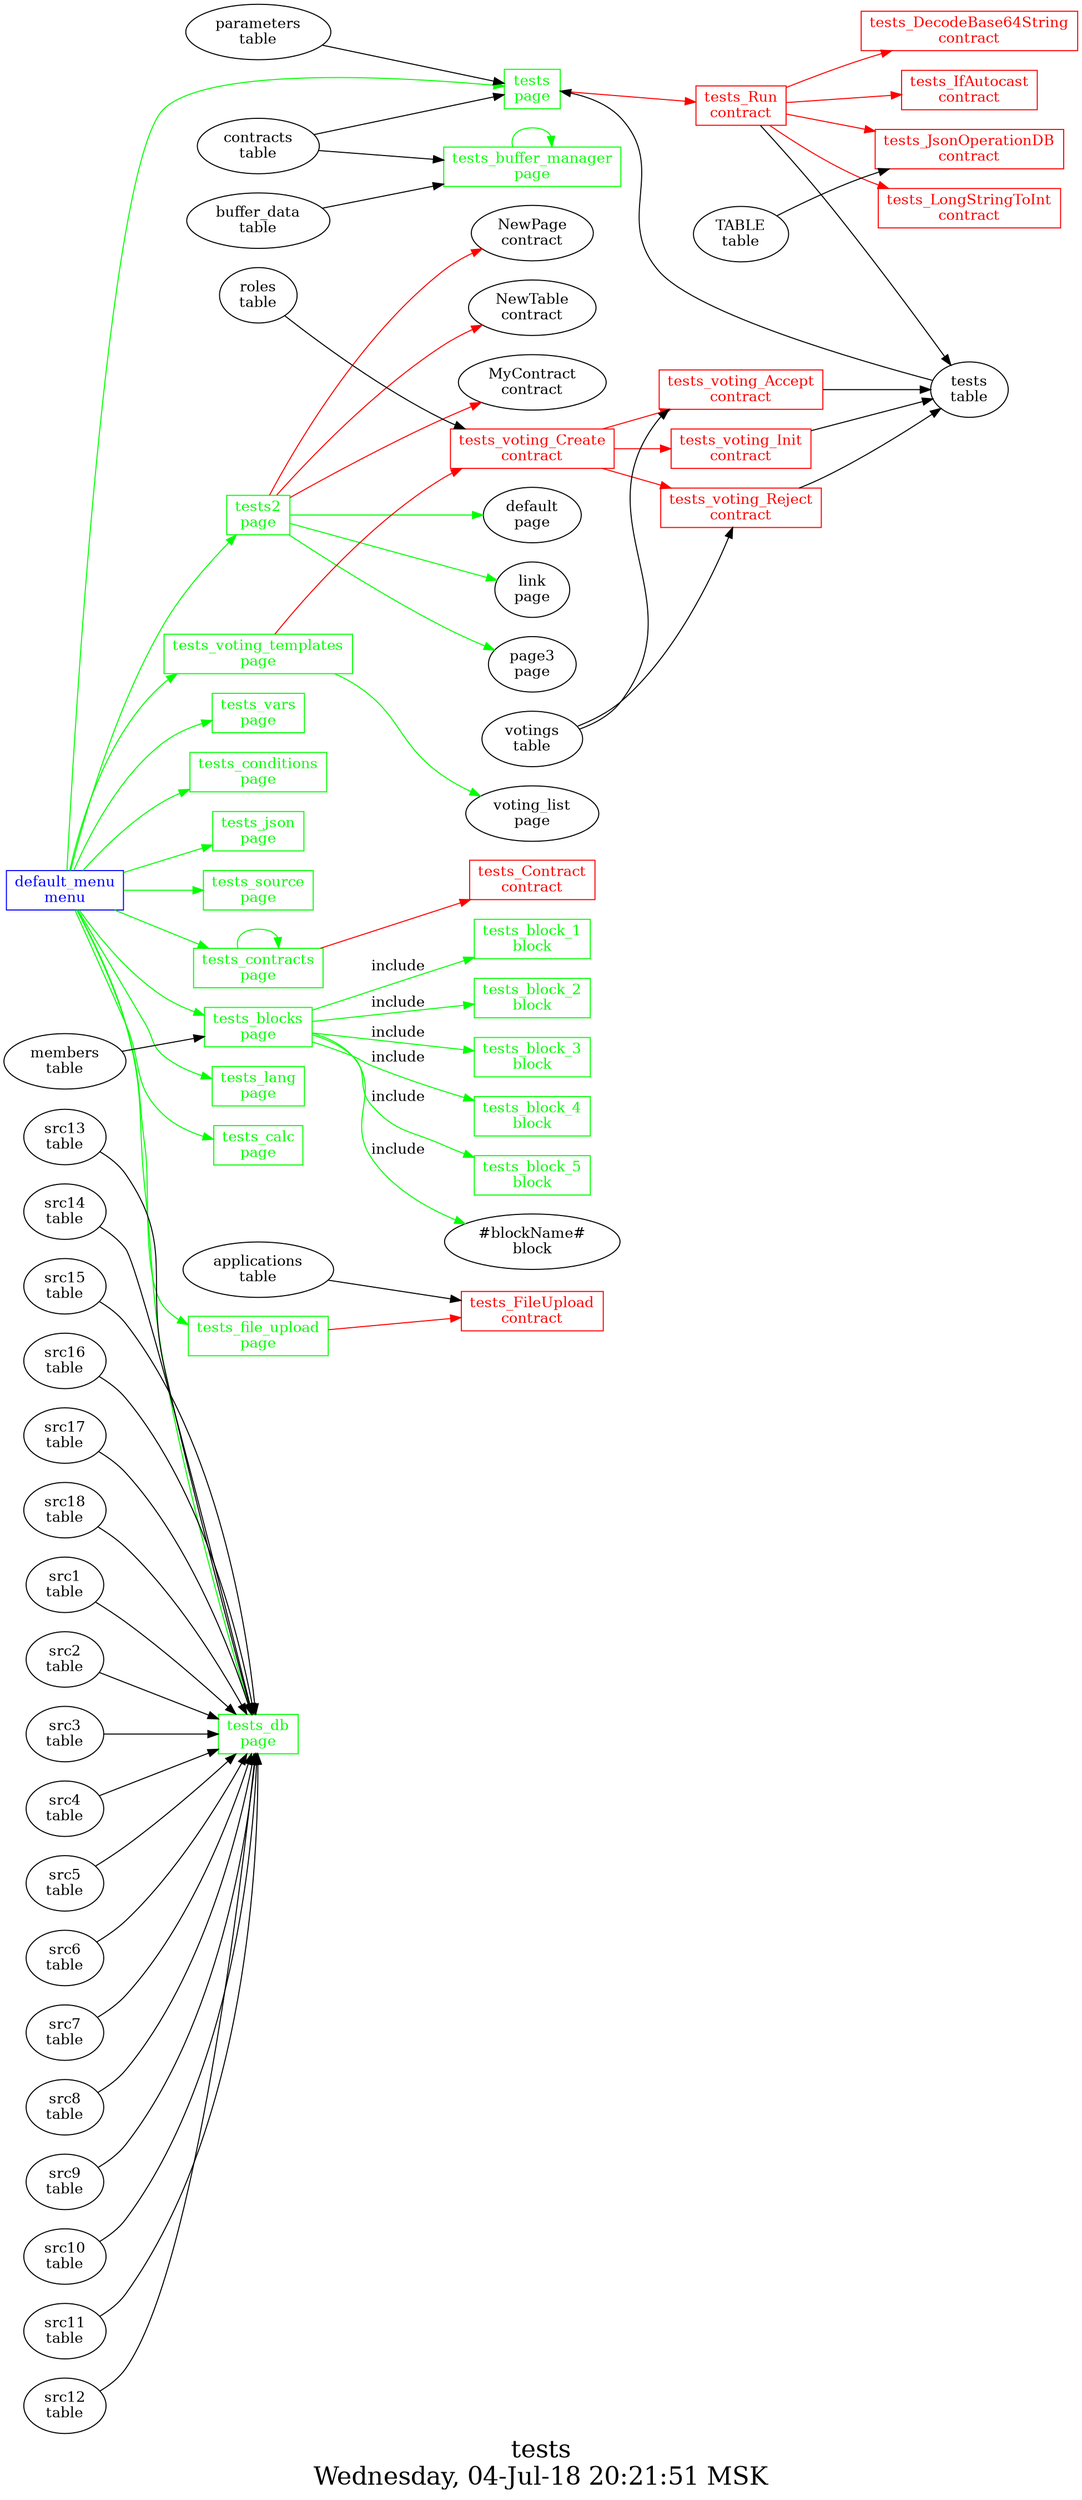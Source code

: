 digraph G {
graph [
  fontsize="24";
  label="tests\nWednesday, 04-Jul-18 20:21:51 MSK";
  nojustify=true;
  ordering=out;
  rankdir=LR;
  size="30";
];
"default_menu\nmenu" -> "tests\npage"  [ color=green ]
"default_menu\nmenu" -> "tests2\npage"  [ color=green ]
"default_menu\nmenu" -> "tests_voting_templates\npage"  [ color=green ]
"default_menu\nmenu" -> "tests_vars\npage"  [ color=green ]
"default_menu\nmenu" -> "tests_conditions\npage"  [ color=green ]
"default_menu\nmenu" -> "tests_json\npage"  [ color=green ]
"default_menu\nmenu" -> "tests_source\npage"  [ color=green ]
"default_menu\nmenu" -> "tests_contracts\npage"  [ color=green ]
"default_menu\nmenu" -> "tests_blocks\npage"  [ color=green ]
"default_menu\nmenu" -> "tests_lang\npage"  [ color=green ]
"default_menu\nmenu" -> "tests_db\npage"  [ color=green ]
"default_menu\nmenu" -> "tests_calc\npage"  [ color=green ]
"default_menu\nmenu" -> "tests_file_upload\npage"  [ color=green ]
"default_menu\nmenu" [color=blue, fontcolor=blue, group=menus, shape=record];
"tests\npage" -> "tests_Run\ncontract"  [ color=red ]
"tests\ntable" -> "tests\npage"
"parameters\ntable" -> "tests\npage"
"contracts\ntable" -> "tests\npage"
"tests\npage" [color=green, fontcolor=green, group=pages, shape=record];
"tests2\npage" -> "NewPage\ncontract"  [ color=red ]
"tests2\npage" -> "NewTable\ncontract"  [ color=red ]
"tests2\npage" -> "MyContract\ncontract"  [ color=red ]
"tests2\npage" -> "default\npage"  [ color=green ]
"tests2\npage" -> "link\npage"  [ color=green ]
"tests2\npage" -> "page3\npage"  [ color=green ]
"tests2\npage" [color=green, fontcolor=green, group=pages, shape=record];
"members\ntable" -> "tests_blocks\npage"
"tests_blocks\npage" -> "tests_block_1\nblock"  [ color=green, label=include ]
"tests_blocks\npage" -> "tests_block_2\nblock"  [ color=green, label=include ]
"tests_blocks\npage" -> "tests_block_3\nblock"  [ color=green, label=include ]
"tests_blocks\npage" -> "tests_block_4\nblock"  [ color=green, label=include ]
"tests_blocks\npage" -> "tests_block_5\nblock"  [ color=green, label=include ]
"tests_blocks\npage" -> "#blockName#\nblock"  [ color=green, label=include ]
"tests_blocks\npage" [color=green, fontcolor=green, group=pages, shape=record];
"contracts\ntable" -> "tests_buffer_manager\npage"
"buffer_data\ntable" -> "tests_buffer_manager\npage"
"tests_buffer_manager\npage" -> "tests_buffer_manager\npage"  [ color=green ]
"tests_buffer_manager\npage" [color=green, fontcolor=green, group=pages, shape=record];
"tests_calc\npage" [color=green, fontcolor=green, group=pages, shape=record];
"tests_conditions\npage" [color=green, fontcolor=green, group=pages, shape=record];
"tests_contracts\npage" -> "tests_Contract\ncontract"  [ color=red ]
"tests_contracts\npage" -> "tests_contracts\npage"  [ color=green ]
"tests_contracts\npage" [color=green, fontcolor=green, group=pages, shape=record];
"src1\ntable" -> "tests_db\npage"
"src2\ntable" -> "tests_db\npage"
"src3\ntable" -> "tests_db\npage"
"src4\ntable" -> "tests_db\npage"
"src5\ntable" -> "tests_db\npage"
"src6\ntable" -> "tests_db\npage"
"src7\ntable" -> "tests_db\npage"
"src8\ntable" -> "tests_db\npage"
"src9\ntable" -> "tests_db\npage"
"src10\ntable" -> "tests_db\npage"
"src11\ntable" -> "tests_db\npage"
"src12\ntable" -> "tests_db\npage"
"src13\ntable" -> "tests_db\npage"
"src14\ntable" -> "tests_db\npage"
"src15\ntable" -> "tests_db\npage"
"src16\ntable" -> "tests_db\npage"
"src17\ntable" -> "tests_db\npage"
"src18\ntable" -> "tests_db\npage"
"tests_db\npage" [color=green, fontcolor=green, group=pages, shape=record];
"tests_file_upload\npage" -> "tests_FileUpload\ncontract"  [ color=red ]
"tests_file_upload\npage" [color=green, fontcolor=green, group=pages, shape=record];
"tests_json\npage" [color=green, fontcolor=green, group=pages, shape=record];
"tests_lang\npage" [color=green, fontcolor=green, group=pages, shape=record];
"tests_source\npage" [color=green, fontcolor=green, group=pages, shape=record];
"tests_vars\npage" [color=green, fontcolor=green, group=pages, shape=record];
"tests_voting_templates\npage" -> "tests_voting_Create\ncontract"  [ color=red ]
"tests_voting_templates\npage" -> "voting_list\npage"  [ color=green ]
"tests_voting_templates\npage" [color=green, fontcolor=green, group=pages, shape=record];
"tests_block_1\nblock" [color=green, fontcolor=green, group=blocks, shape=record];
"tests_block_2\nblock" [color=green, fontcolor=green, group=blocks, shape=record];
"tests_block_3\nblock" [color=green, fontcolor=green, group=blocks, shape=record];
"tests_block_4\nblock" [color=green, fontcolor=green, group=blocks, shape=record];
"tests_block_5\nblock" [color=green, fontcolor=green, group=blocks, shape=record];
"tests_Contract\ncontract" [color=red, fontcolor=red, group=contracts, shape=record];
"tests_DecodeBase64String\ncontract" [color=red, fontcolor=red, group=contracts, shape=record];
"applications\ntable" -> "tests_FileUpload\ncontract"
"tests_FileUpload\ncontract" [color=red, fontcolor=red, group=contracts, shape=record];
"tests_IfAutocast\ncontract" [color=red, fontcolor=red, group=contracts, shape=record];
"TABLE\ntable" -> "tests_JsonOperationDB\ncontract"
"tests_JsonOperationDB\ncontract" [color=red, fontcolor=red, group=contracts, shape=record];
"tests_LongStringToInt\ncontract" [color=red, fontcolor=red, group=contracts, shape=record];
"tests_Run\ncontract" -> "tests_DecodeBase64String\ncontract"  [ color=red ]
"tests_Run\ncontract" -> "tests_IfAutocast\ncontract"  [ color=red ]
"tests_Run\ncontract" -> "tests_JsonOperationDB\ncontract"  [ color=red ]
"tests_Run\ncontract" -> "tests_LongStringToInt\ncontract"  [ color=red ]
"tests_Run\ncontract" -> "tests\ntable"  [ color="" ]
"tests_Run\ncontract" [color=red, fontcolor=red, group=contracts, shape=record];
"tests_voting_Accept\ncontract" -> "tests\ntable"  [ color="" ]
"votings\ntable" -> "tests_voting_Accept\ncontract"
"tests_voting_Accept\ncontract" [color=red, fontcolor=red, group=contracts, shape=record];
"tests_voting_Create\ncontract" -> "tests_voting_Accept\ncontract"  [ color=red ]
"tests_voting_Create\ncontract" -> "tests_voting_Init\ncontract"  [ color=red ]
"tests_voting_Create\ncontract" -> "tests_voting_Reject\ncontract"  [ color=red ]
"roles\ntable" -> "tests_voting_Create\ncontract"
"tests_voting_Create\ncontract" [color=red, fontcolor=red, group=contracts, shape=record];
"tests_voting_Init\ncontract" -> "tests\ntable"  [ color="" ]
"tests_voting_Init\ncontract" [color=red, fontcolor=red, group=contracts, shape=record];
"tests_voting_Reject\ncontract" -> "tests\ntable"  [ color="" ]
"votings\ntable" -> "tests_voting_Reject\ncontract"
"tests_voting_Reject\ncontract" [color=red, fontcolor=red, group=contracts, shape=record];
"tests\ntable" [color="", fontcolor="", group=tables, shape=""];
}
